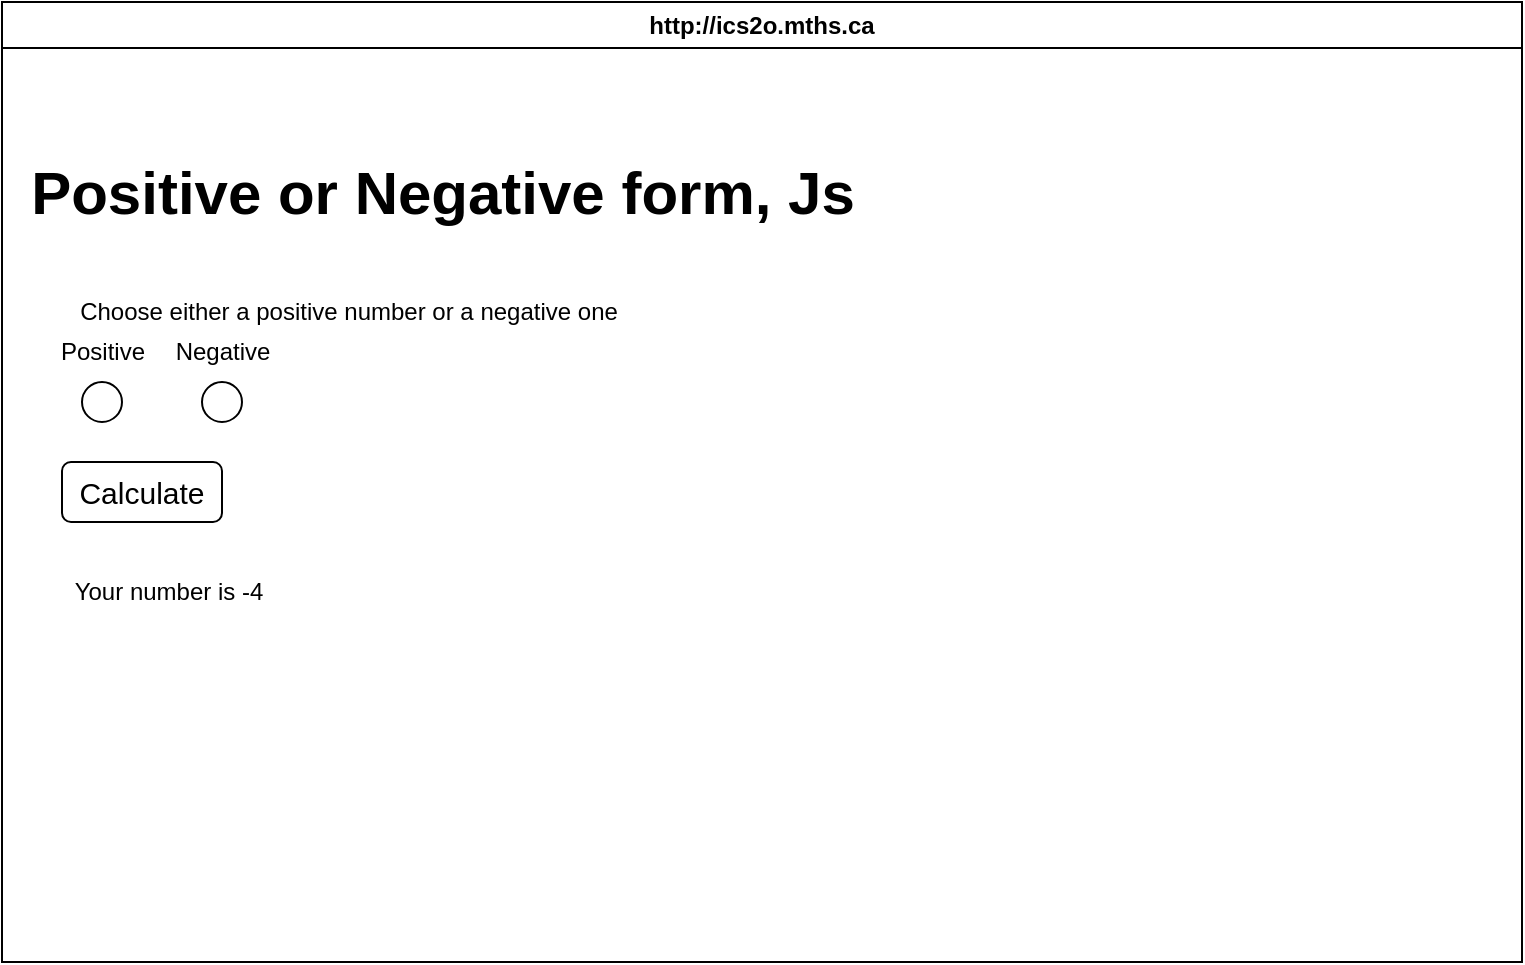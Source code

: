 <mxfile>
    <diagram id="HIP3nbAZw_EuaXWnEj3U" name="Page-1">
        <mxGraphModel dx="1086" dy="703" grid="1" gridSize="10" guides="1" tooltips="1" connect="1" arrows="1" fold="1" page="1" pageScale="1" pageWidth="850" pageHeight="1100" math="0" shadow="0">
            <root>
                <mxCell id="0"/>
                <mxCell id="1" parent="0"/>
                <mxCell id="7" value="http://ics2o.mths.ca" style="swimlane;whiteSpace=wrap;html=1;" parent="1" vertex="1">
                    <mxGeometry x="40" y="40" width="760" height="480" as="geometry"/>
                </mxCell>
                <mxCell id="8" value="Choose either a positive number or a negative one" style="text;html=1;align=center;verticalAlign=middle;resizable=0;points=[];autosize=1;strokeColor=none;fillColor=none;" vertex="1" parent="7">
                    <mxGeometry x="22.5" y="140" width="300" height="30" as="geometry"/>
                </mxCell>
                <mxCell id="13" value="" style="ellipse;whiteSpace=wrap;html=1;" vertex="1" parent="7">
                    <mxGeometry x="40" y="190" width="20" height="20" as="geometry"/>
                </mxCell>
                <mxCell id="14" value="" style="ellipse;whiteSpace=wrap;html=1;" vertex="1" parent="7">
                    <mxGeometry x="100" y="190" width="20" height="20" as="geometry"/>
                </mxCell>
                <mxCell id="15" value="Positive" style="text;html=1;align=center;verticalAlign=middle;resizable=0;points=[];autosize=1;strokeColor=none;fillColor=none;" vertex="1" parent="7">
                    <mxGeometry x="15" y="160" width="70" height="30" as="geometry"/>
                </mxCell>
                <mxCell id="16" value="Negative" style="text;html=1;align=center;verticalAlign=middle;resizable=0;points=[];autosize=1;strokeColor=none;fillColor=none;" vertex="1" parent="7">
                    <mxGeometry x="75" y="160" width="70" height="30" as="geometry"/>
                </mxCell>
                <mxCell id="9" value="Your number is -4" style="text;html=1;align=center;verticalAlign=middle;resizable=0;points=[];autosize=1;strokeColor=none;fillColor=none;" vertex="1" parent="1">
                    <mxGeometry x="62.5" y="320" width="120" height="30" as="geometry"/>
                </mxCell>
                <mxCell id="10" value="&lt;h1&gt;Positive or Negative form, Js&lt;/h1&gt;" style="text;html=1;align=center;verticalAlign=middle;resizable=0;points=[];autosize=1;strokeColor=none;fillColor=none;fontSize=15;" vertex="1" parent="1">
                    <mxGeometry x="40" y="90" width="440" height="90" as="geometry"/>
                </mxCell>
                <mxCell id="11" value="Calculate" style="rounded=1;whiteSpace=wrap;html=1;fontSize=15;" vertex="1" parent="1">
                    <mxGeometry x="70" y="270" width="80" height="30" as="geometry"/>
                </mxCell>
            </root>
        </mxGraphModel>
    </diagram>
</mxfile>